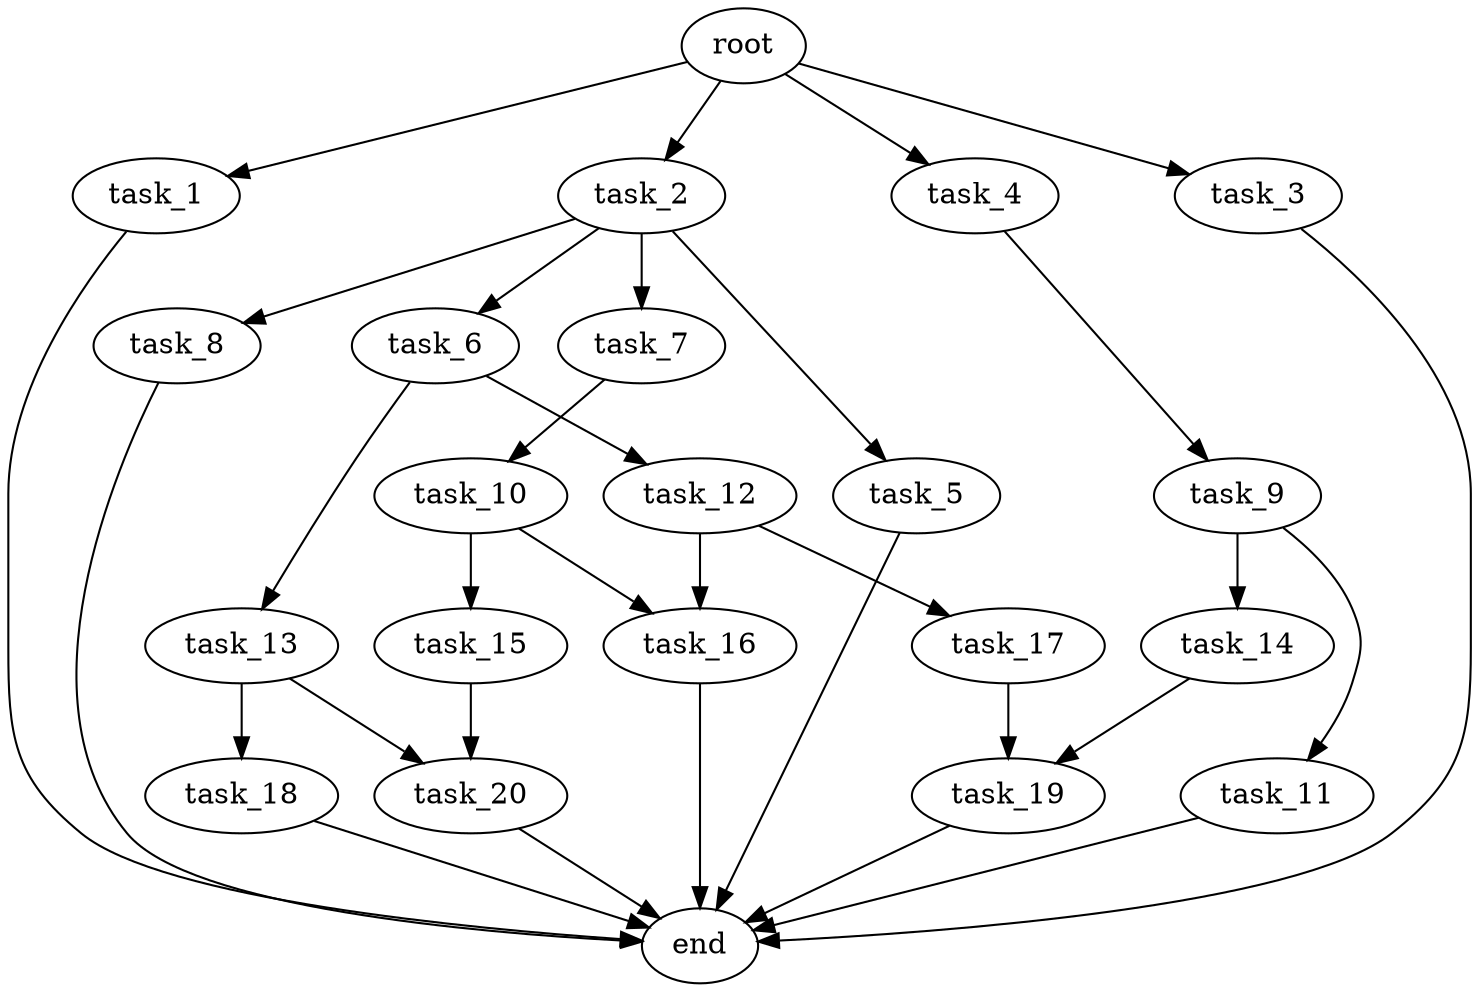 digraph G {
  root [size="0.000000e+00"];
  task_1 [size="1.322758e+09"];
  task_2 [size="8.263686e+08"];
  task_3 [size="5.714834e+09"];
  task_4 [size="4.940617e+08"];
  task_5 [size="3.992514e+09"];
  task_6 [size="8.517048e+08"];
  task_7 [size="5.018729e+09"];
  task_8 [size="7.738478e+09"];
  task_9 [size="1.304621e+09"];
  task_10 [size="1.349573e+09"];
  task_11 [size="5.593402e+09"];
  task_12 [size="4.879123e+09"];
  task_13 [size="6.522832e+09"];
  task_14 [size="1.961797e+09"];
  task_15 [size="6.160352e+09"];
  task_16 [size="7.356942e+09"];
  task_17 [size="2.463212e+09"];
  task_18 [size="7.173682e+08"];
  task_19 [size="7.767942e+09"];
  task_20 [size="3.234793e+09"];
  end [size="0.000000e+00"];

  root -> task_1 [size="1.000000e-12"];
  root -> task_2 [size="1.000000e-12"];
  root -> task_3 [size="1.000000e-12"];
  root -> task_4 [size="1.000000e-12"];
  task_1 -> end [size="1.000000e-12"];
  task_2 -> task_5 [size="3.992514e+08"];
  task_2 -> task_6 [size="8.517048e+07"];
  task_2 -> task_7 [size="5.018729e+08"];
  task_2 -> task_8 [size="7.738478e+08"];
  task_3 -> end [size="1.000000e-12"];
  task_4 -> task_9 [size="1.304621e+08"];
  task_5 -> end [size="1.000000e-12"];
  task_6 -> task_12 [size="4.879123e+08"];
  task_6 -> task_13 [size="6.522832e+08"];
  task_7 -> task_10 [size="1.349573e+08"];
  task_8 -> end [size="1.000000e-12"];
  task_9 -> task_11 [size="5.593402e+08"];
  task_9 -> task_14 [size="1.961797e+08"];
  task_10 -> task_15 [size="6.160352e+08"];
  task_10 -> task_16 [size="3.678471e+08"];
  task_11 -> end [size="1.000000e-12"];
  task_12 -> task_16 [size="3.678471e+08"];
  task_12 -> task_17 [size="2.463212e+08"];
  task_13 -> task_18 [size="7.173682e+07"];
  task_13 -> task_20 [size="1.617396e+08"];
  task_14 -> task_19 [size="3.883971e+08"];
  task_15 -> task_20 [size="1.617396e+08"];
  task_16 -> end [size="1.000000e-12"];
  task_17 -> task_19 [size="3.883971e+08"];
  task_18 -> end [size="1.000000e-12"];
  task_19 -> end [size="1.000000e-12"];
  task_20 -> end [size="1.000000e-12"];
}
